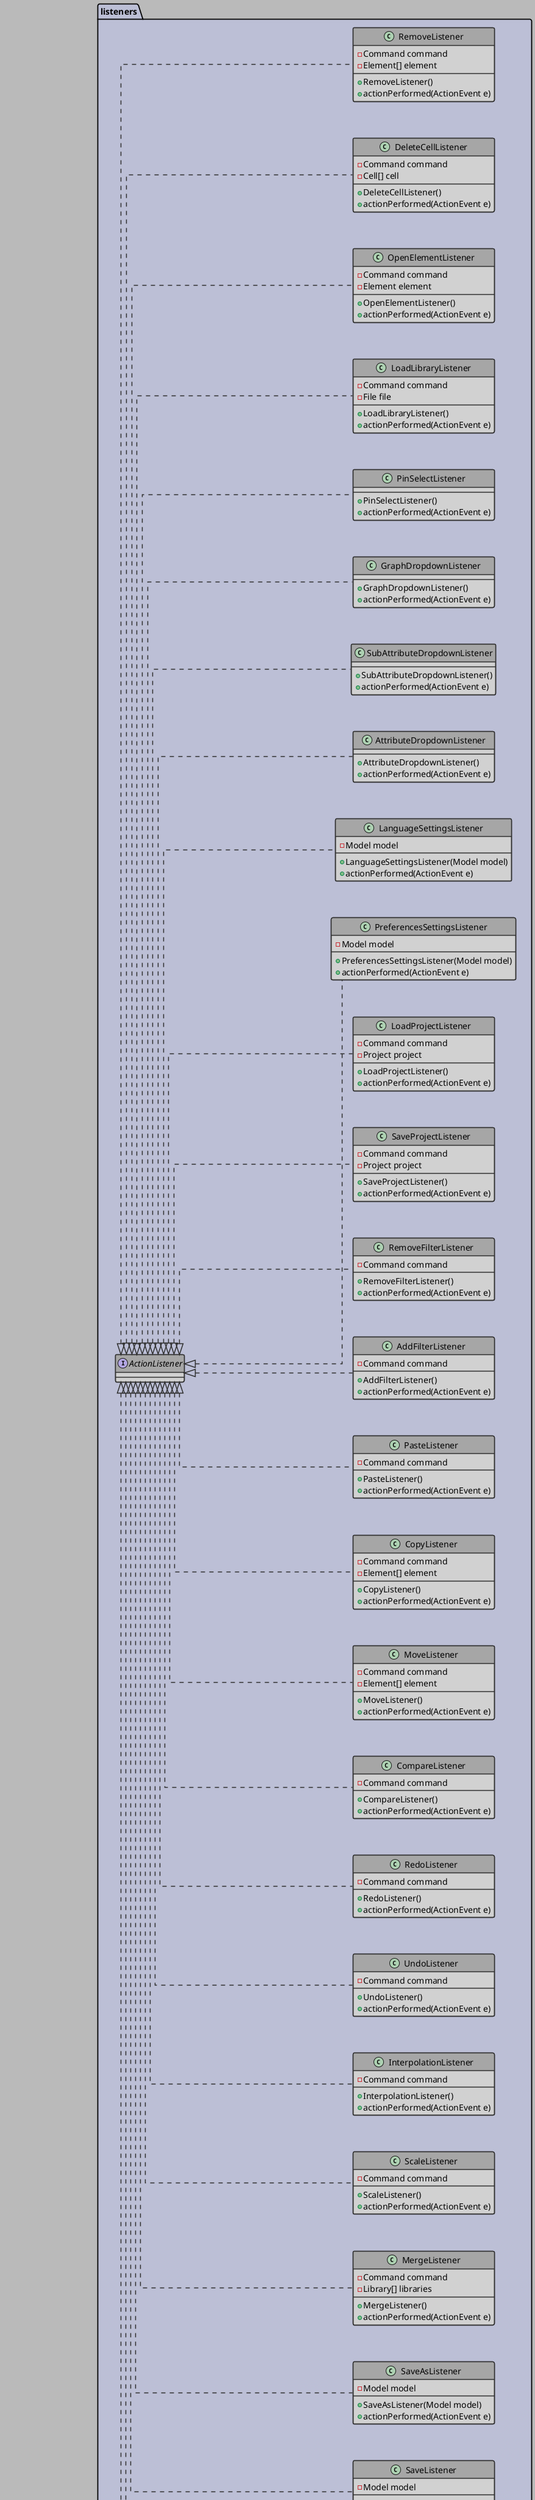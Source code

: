 @startuml
left to right direction

'Style Settings
skinparam {
    Linetype ortho
    BackgroundColor #bababa
    Shadowing false
    Nodesep 60
    Ranksep 50
    
}
skinparam Arrow {
    Color #2e2e2e
    Thickness 1.5
}
skinparam CircledCharacter {
    Radius 8
    FontSize 10
}
skinparam class {
    BackgroundColor #d1d1d1
    BorderColor #2e2e2e
    BorderThickness 1.5
    HeaderBackgroundColor #a6a6a6
}
skinparam package {
    BackgroundColor #bcbfd6
    BorderThickness 1.8
}
skinparam Note {
    BackgroundColor #297547
    BorderColor #171a17
    FontColor #e8e8e8
}

!startsub DIAGRAM
together {
    /'class Main{
        +{static} main(String[] args): void
    }'/

    class EventManager{
        -MainWindow view
        -Model model
        -List<ActionListener> listeners
        +EventManager(MainWindow view, Model model)
        +initListeners()
        +removeListener(EventListener listener)
        +subscribeHandlers()
        +removeHandler(IObserver handler)
        +notifyHandlers(Settings settings, Project project, Shortcuts shortcuts)
        /'+notifyListeners(Element[] selectedElements)
        +notifyListeners(File file)'/
    }

    

    class DataUpdateHandler implements IObserver{
        -Outliner outliner
        -List<Element> elements
        +UpdateHandler(Outliner outliner)
        +update(List<Library> libraries)

    }

    class SettingsUpdateHandler implements IObserver{
        -Panel panel
        +SettingsUpdateHandler(Panel panel)
        +update(Settings settings)

    }


    class FilterUpdateHandler implements IObserver{
        -Panel panel
        +FilterUpdateHandler(Panel panel)
        +update(List<Filter> filters)
    }

    class InterpolationHandler implements IObserver{
        -Panel panel
        +InterpolationHandler(Panel panel)
        +update(Interpolation interpolation)
    }

    

        
    
}

package listeners{

        class LoadLibraryListener implements ActionListener{
            -Command command
            -File file
            +LoadLibraryListener()
            +actionPerformed(ActionEvent e)
            
        }
        
        class OpenElementListener implements ActionListener{
            -Command command
            -Element element
            +OpenElementListener()
            +actionPerformed(ActionEvent e)
        }

        class DeleteCellListener implements ActionListener{
            -Command command
            -Cell[] cell
            +DeleteCellListener()
            +actionPerformed(ActionEvent e)
        }

        class RemoveListener implements ActionListener{
            -Command command
            -Element[] element
            +RemoveListener()
            +actionPerformed(ActionEvent e)
        }

        class SelectListener implements TreeSelection{
            -Outliner outliner
            -Command command
            -Element[] element
            +SelectListener(Outliner outliner)
            +actionPerformed(ActionEvent e)
        }

        class RenameListener implements ActionListener{
            -Command command
            -Element element
            +RenameListener()
            +actionPerformed(ActionEvent e)
        }

        class EditListener implements ActionListener, DocumentListener{
            -Command command
            -String newText
            -Element element
            +EditListener()
            +actionPerformed(ActionEvent e)
        }

        class SaveListener implements ActionListener{
            -Model model
            +SaveListener(Model model)
            +actionPerformed(ActionEvent e)
        }

        class SaveAsListener implements ActionListener{
            -Model model
            +SaveAsListener(Model model)
            +actionPerformed(ActionEvent e)
        }

        class MergeListener implements ActionListener{
            -Command command
            -Library[] libraries
            +MergeListener()
            +actionPerformed(ActionEvent e)
        }

        class ScaleListener implements ActionListener{
            -Command command
            +ScaleListener()
            +actionPerformed(ActionEvent e)
        }

        class InterpolationListener implements ActionListener{
            -Command command
            +InterpolationListener()
            +actionPerformed(ActionEvent e)
        }

        class UndoListener implements ActionListener{
            -Command command
            +UndoListener()
            +actionPerformed(ActionEvent e)
        }

        class RedoListener implements ActionListener{
            -Command command
            +RedoListener()
            +actionPerformed(ActionEvent e)
        }

        class CompareListener implements ActionListener{
            -Command command
            +CompareListener()
            +actionPerformed(ActionEvent e)
        }

        class MoveListener implements ActionListener{
            -Command command
            -Element[] element
            +MoveListener()
            +actionPerformed(ActionEvent e)
        } 

        class CopyListener implements ActionListener{
            -Command command
            -Element[] element
            +CopyListener()
            +actionPerformed(ActionEvent e)
        }

        class PasteListener implements ActionListener{
            -Command command
            +PasteListener()
            +actionPerformed(ActionEvent e)
        }

        class AddFilterListener implements ActionListener{
            -Command command
            +AddFilterListener()
            +actionPerformed(ActionEvent e)
        }

         class RemoveFilterListener implements ActionListener{
            -Command command
            +RemoveFilterListener()
            +actionPerformed(ActionEvent e)
        }

        class SaveProjectListener implements ActionListener{
            -Command command
            -Project project
            +SaveProjectListener()
            +actionPerformed(ActionEvent e)
        }

        class LoadProjectListener implements ActionListener{
            -Command command 
            -Project project
            +LoadProjectListener()
            +actionPerformed(ActionEvent e)
        }

        

        class StatisticsListener implements ItemListener{
            -Command command
            +StatisticsListener()
            +itemStateChanged(ItemEvent e)
        }

        class ShortcutSettingsListener implements KeyListener{
            -Shortcut shorcuts
            +ShortcutSettingsListener(Shortcuts shortcuts)
            +actionPerformed(ActionEvent e)
        }

        class PreferencesSettingsListener implements ActionListener{
            -Model model
            +PreferencesSettingsListener(Model model)
            +actionPerformed(ActionEvent e)

        }

        class LanguageSettingsListener implements ActionListener{
            -Model model
            +LanguageSettingsListener(Model model)
            +actionPerformed(ActionEvent e)
        }


        class AttributeDropdownListener implements ActionListener{
            +AttributeDropdownListener()
            +actionPerformed(ActionEvent e)
        }

        class SubAttributeDropdownListener implements ActionListener{
            +SubAttributeDropdownListener()
            +actionPerformed(ActionEvent e)
        }

        class GraphDropdownListener implements ActionListener{
            +GraphDropdownListener()
            +actionPerformed(ActionEvent e)
        }

        class PinSelectListener implements ActionListener{
            +PinSelectListener()
            +actionPerformed(ActionEvent e)
        }

        
        /'class TabListener implements ActionListener{
            -
            
            +TabListener(, )
            +actionPerformed(ActionEvent e)
        }
        '/


}
!endsub
@enduml
